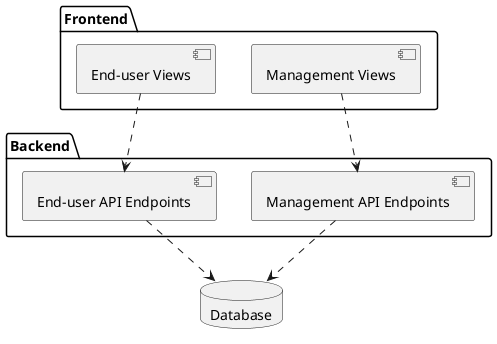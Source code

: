 @startuml

' Definitions
package Frontend {
  [End-user Views] as EUV
  [Management Views] as MNV
}

package Backend {
  [End-user API Endpoints] as EUAE
  [Management API Endpoints] as MNAE
}

database Database as DB

' Order fixes
EUV -[hidden]right- MNV
EUAE -[hidden]right- MNAE

' Connections
MNV ..> MNAE
EUV ..> EUAE

EUAE ..> DB
MNAE ..> DB

@enduml